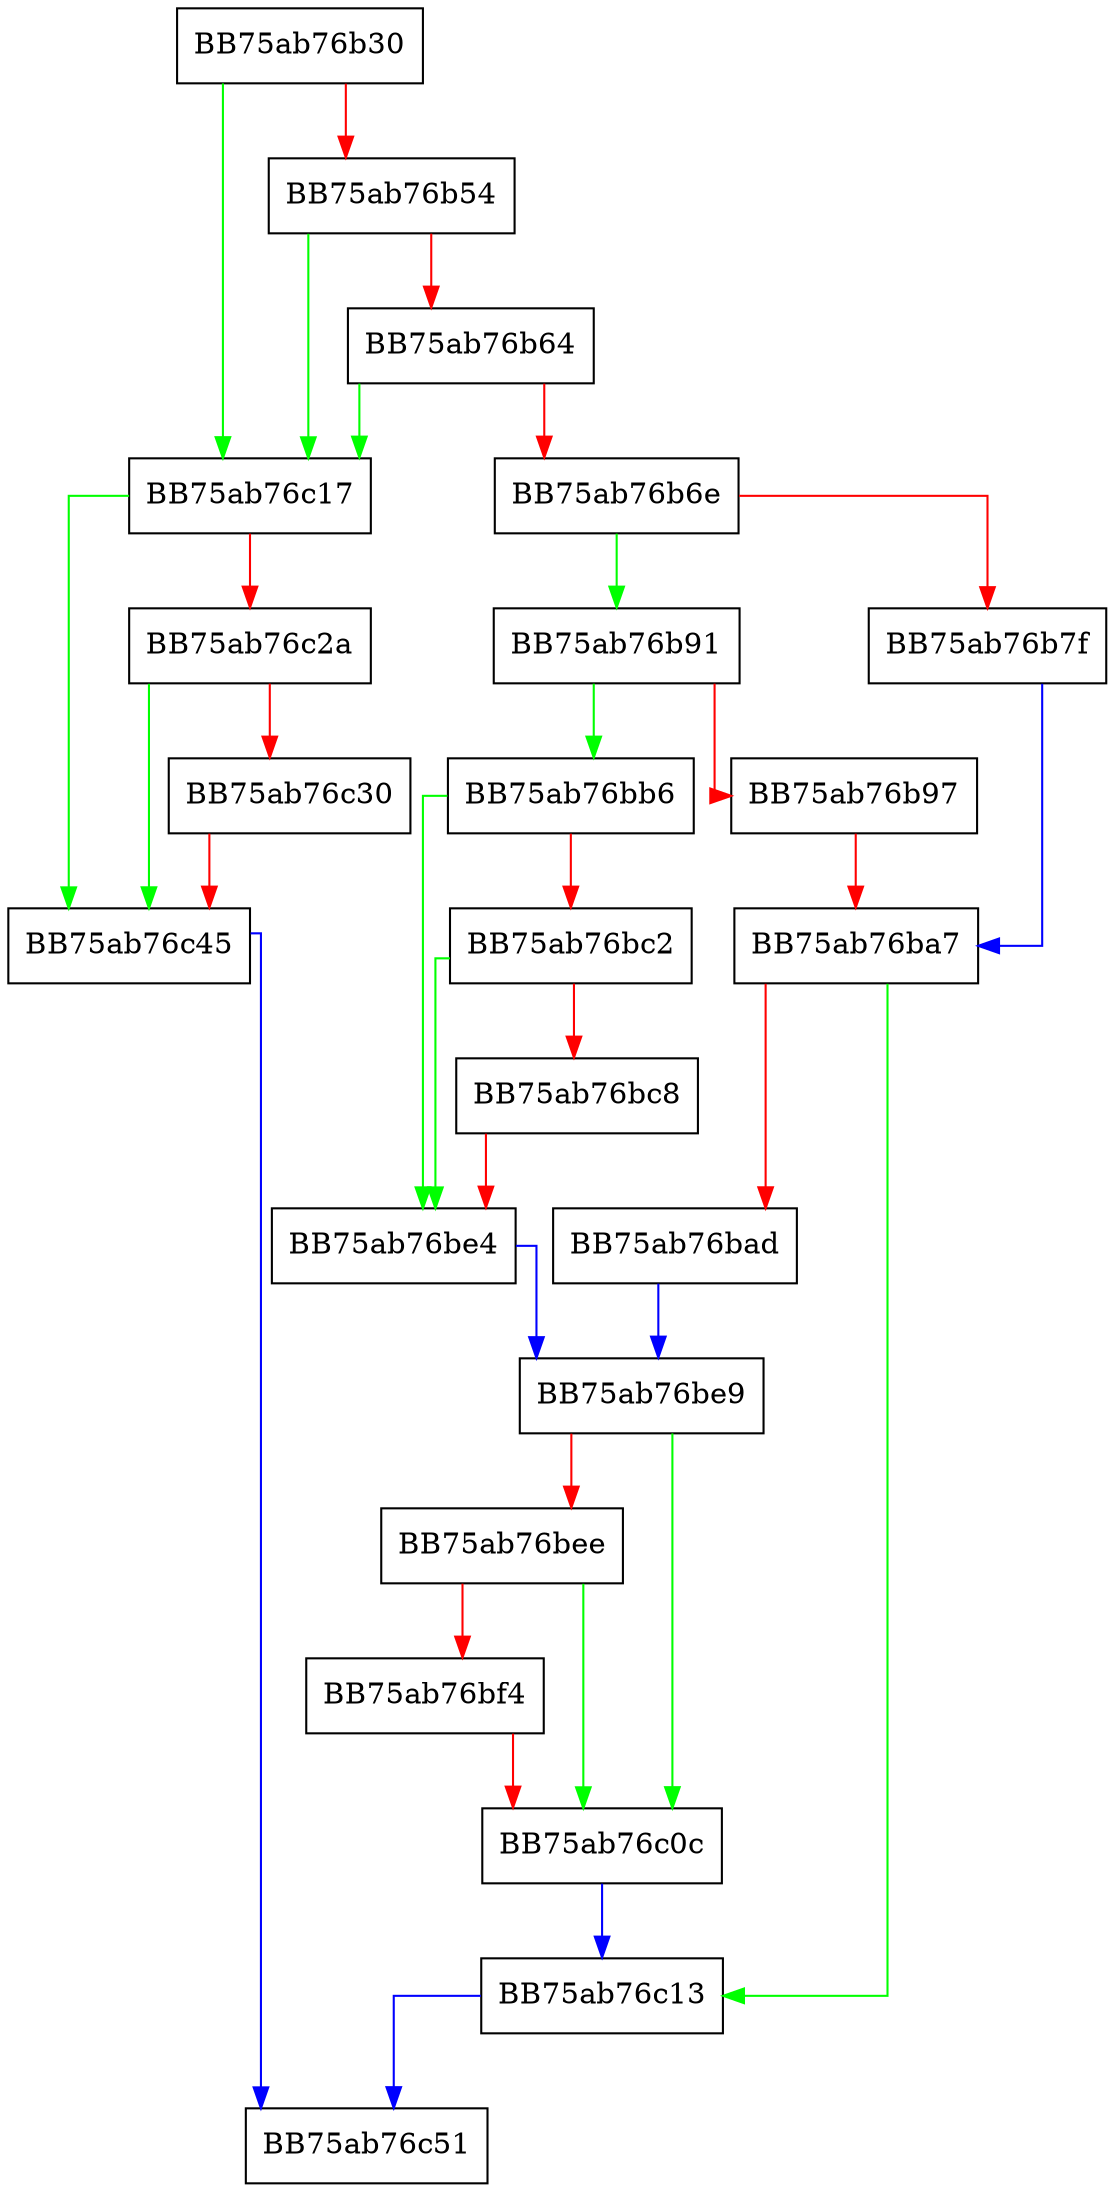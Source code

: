 digraph pfnSetGlobalObject {
  node [shape="box"];
  graph [splines=ortho];
  BB75ab76b30 -> BB75ab76c17 [color="green"];
  BB75ab76b30 -> BB75ab76b54 [color="red"];
  BB75ab76b54 -> BB75ab76c17 [color="green"];
  BB75ab76b54 -> BB75ab76b64 [color="red"];
  BB75ab76b64 -> BB75ab76c17 [color="green"];
  BB75ab76b64 -> BB75ab76b6e [color="red"];
  BB75ab76b6e -> BB75ab76b91 [color="green"];
  BB75ab76b6e -> BB75ab76b7f [color="red"];
  BB75ab76b7f -> BB75ab76ba7 [color="blue"];
  BB75ab76b91 -> BB75ab76bb6 [color="green"];
  BB75ab76b91 -> BB75ab76b97 [color="red"];
  BB75ab76b97 -> BB75ab76ba7 [color="red"];
  BB75ab76ba7 -> BB75ab76c13 [color="green"];
  BB75ab76ba7 -> BB75ab76bad [color="red"];
  BB75ab76bad -> BB75ab76be9 [color="blue"];
  BB75ab76bb6 -> BB75ab76be4 [color="green"];
  BB75ab76bb6 -> BB75ab76bc2 [color="red"];
  BB75ab76bc2 -> BB75ab76be4 [color="green"];
  BB75ab76bc2 -> BB75ab76bc8 [color="red"];
  BB75ab76bc8 -> BB75ab76be4 [color="red"];
  BB75ab76be4 -> BB75ab76be9 [color="blue"];
  BB75ab76be9 -> BB75ab76c0c [color="green"];
  BB75ab76be9 -> BB75ab76bee [color="red"];
  BB75ab76bee -> BB75ab76c0c [color="green"];
  BB75ab76bee -> BB75ab76bf4 [color="red"];
  BB75ab76bf4 -> BB75ab76c0c [color="red"];
  BB75ab76c0c -> BB75ab76c13 [color="blue"];
  BB75ab76c13 -> BB75ab76c51 [color="blue"];
  BB75ab76c17 -> BB75ab76c45 [color="green"];
  BB75ab76c17 -> BB75ab76c2a [color="red"];
  BB75ab76c2a -> BB75ab76c45 [color="green"];
  BB75ab76c2a -> BB75ab76c30 [color="red"];
  BB75ab76c30 -> BB75ab76c45 [color="red"];
  BB75ab76c45 -> BB75ab76c51 [color="blue"];
}